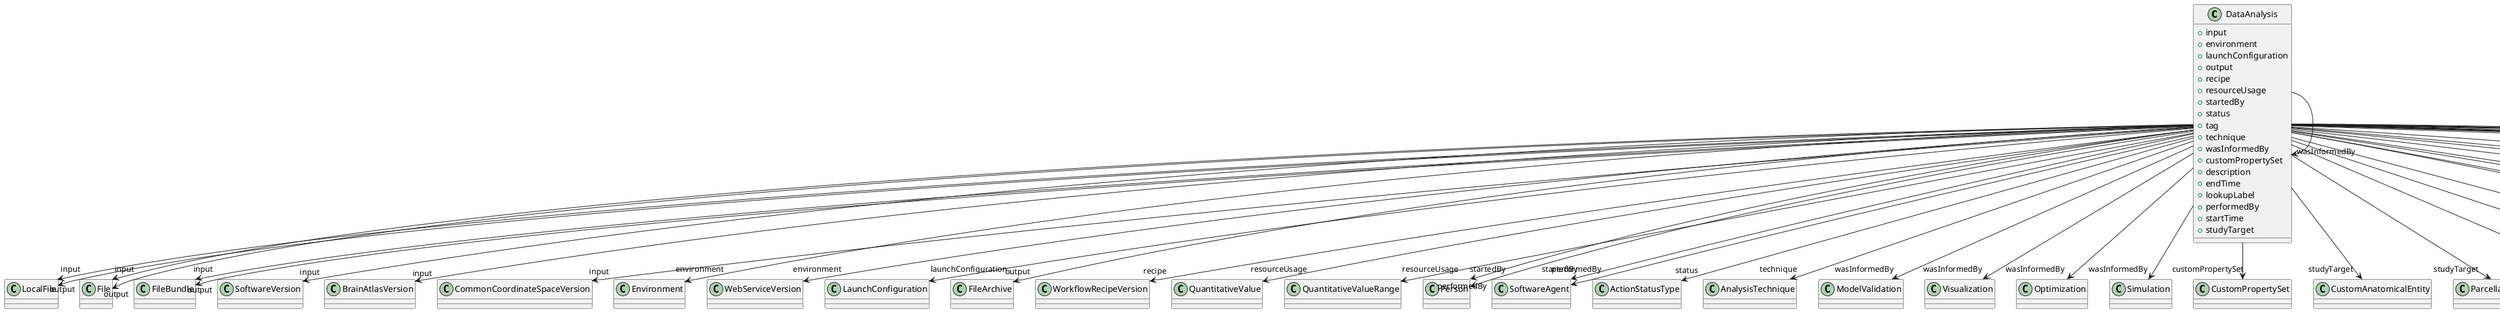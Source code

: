 @startuml
class DataAnalysis {
+input
+environment
+launchConfiguration
+output
+recipe
+resourceUsage
+startedBy
+status
+tag
+technique
+wasInformedBy
+customPropertySet
+description
+endTime
+lookupLabel
+performedBy
+startTime
+studyTarget

}
DataAnalysis -d-> "input" LocalFile
DataAnalysis -d-> "input" File
DataAnalysis -d-> "input" FileBundle
DataAnalysis -d-> "input" SoftwareVersion
DataAnalysis -d-> "input" BrainAtlasVersion
DataAnalysis -d-> "input" CommonCoordinateSpaceVersion
DataAnalysis -d-> "environment" Environment
DataAnalysis -d-> "environment" WebServiceVersion
DataAnalysis -d-> "launchConfiguration" LaunchConfiguration
DataAnalysis -d-> "output" LocalFile
DataAnalysis -d-> "output" File
DataAnalysis -d-> "output" FileArchive
DataAnalysis -d-> "output" FileBundle
DataAnalysis -d-> "recipe" WorkflowRecipeVersion
DataAnalysis -d-> "resourceUsage" QuantitativeValue
DataAnalysis -d-> "resourceUsage" QuantitativeValueRange
DataAnalysis -d-> "startedBy" Person
DataAnalysis -d-> "startedBy" SoftwareAgent
DataAnalysis -d-> "status" ActionStatusType
DataAnalysis -d-> "technique" AnalysisTechnique
DataAnalysis -d-> "wasInformedBy" DataAnalysis
DataAnalysis -d-> "wasInformedBy" ModelValidation
DataAnalysis -d-> "wasInformedBy" Visualization
DataAnalysis -d-> "wasInformedBy" Optimization
DataAnalysis -d-> "wasInformedBy" Simulation
DataAnalysis -d-> "customPropertySet" CustomPropertySet
DataAnalysis -d-> "performedBy" Person
DataAnalysis -d-> "performedBy" SoftwareAgent
DataAnalysis -d-> "studyTarget" CustomAnatomicalEntity
DataAnalysis -d-> "studyTarget" ParcellationEntityVersion
DataAnalysis -d-> "studyTarget" OrganismSystem
DataAnalysis -d-> "studyTarget" OpticalStimulusType
DataAnalysis -d-> "studyTarget" TactileStimulusType
DataAnalysis -d-> "studyTarget" CellType
DataAnalysis -d-> "studyTarget" BreedingType
DataAnalysis -d-> "studyTarget" TermSuggestion
DataAnalysis -d-> "studyTarget" GustatoryStimulusType
DataAnalysis -d-> "studyTarget" UBERONParcellation
DataAnalysis -d-> "studyTarget" OrganismSubstance
DataAnalysis -d-> "studyTarget" OlfactoryStimulusType
DataAnalysis -d-> "studyTarget" Species
DataAnalysis -d-> "studyTarget" ElectricalStimulusType
DataAnalysis -d-> "studyTarget" Handedness
DataAnalysis -d-> "studyTarget" DiseaseModel
DataAnalysis -d-> "studyTarget" BiologicalSex
DataAnalysis -d-> "studyTarget" GeneticStrainType
DataAnalysis -d-> "studyTarget" MolecularEntity
DataAnalysis -d-> "studyTarget" CellCultureType
DataAnalysis -d-> "studyTarget" VisualStimulusType
DataAnalysis -d-> "studyTarget" Disease
DataAnalysis -d-> "studyTarget" AuditoryStimulusType
DataAnalysis -d-> "studyTarget" BiologicalOrder
DataAnalysis -d-> "studyTarget" Organ
DataAnalysis -d-> "studyTarget" SubcellularEntity

@enduml